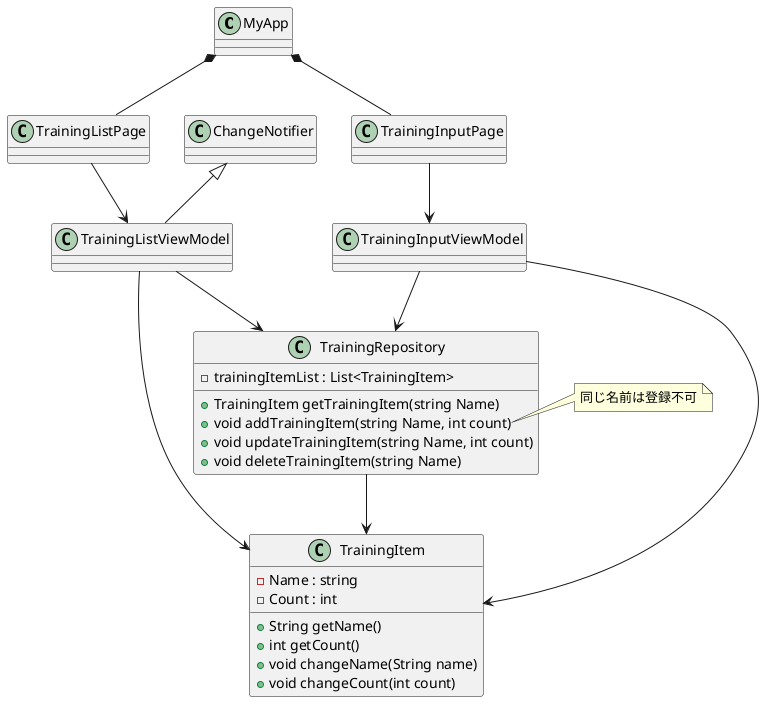 @startuml


MyApp *-- TrainingListPage
MyApp *-- TrainingInputPage

TrainingListPage  -->  TrainingListViewModel
TrainingInputPage  -->  TrainingInputViewModel

TrainingListViewModel --> TrainingRepository
TrainingInputViewModel --> TrainingRepository
ChangeNotifier <|-- TrainingListViewModel

TrainingListViewModel --> TrainingItem
TrainingInputViewModel --> TrainingItem
TrainingRepository --> TrainingItem

class TrainingRepository {
  - trainingItemList : List<TrainingItem>
  + TrainingItem getTrainingItem(string Name)
  + void addTrainingItem(string Name, int count)
  + void updateTrainingItem(string Name, int count)
  + void deleteTrainingItem(string Name)
}
note right of TrainingRepository::addTrainingItem
  同じ名前は登録不可
end note

class TrainingItem {
  - Name : string
  - Count : int
  + String getName()
  + int getCount()
  + void changeName(String name)
  + void changeCount(int count)
}

@enduml